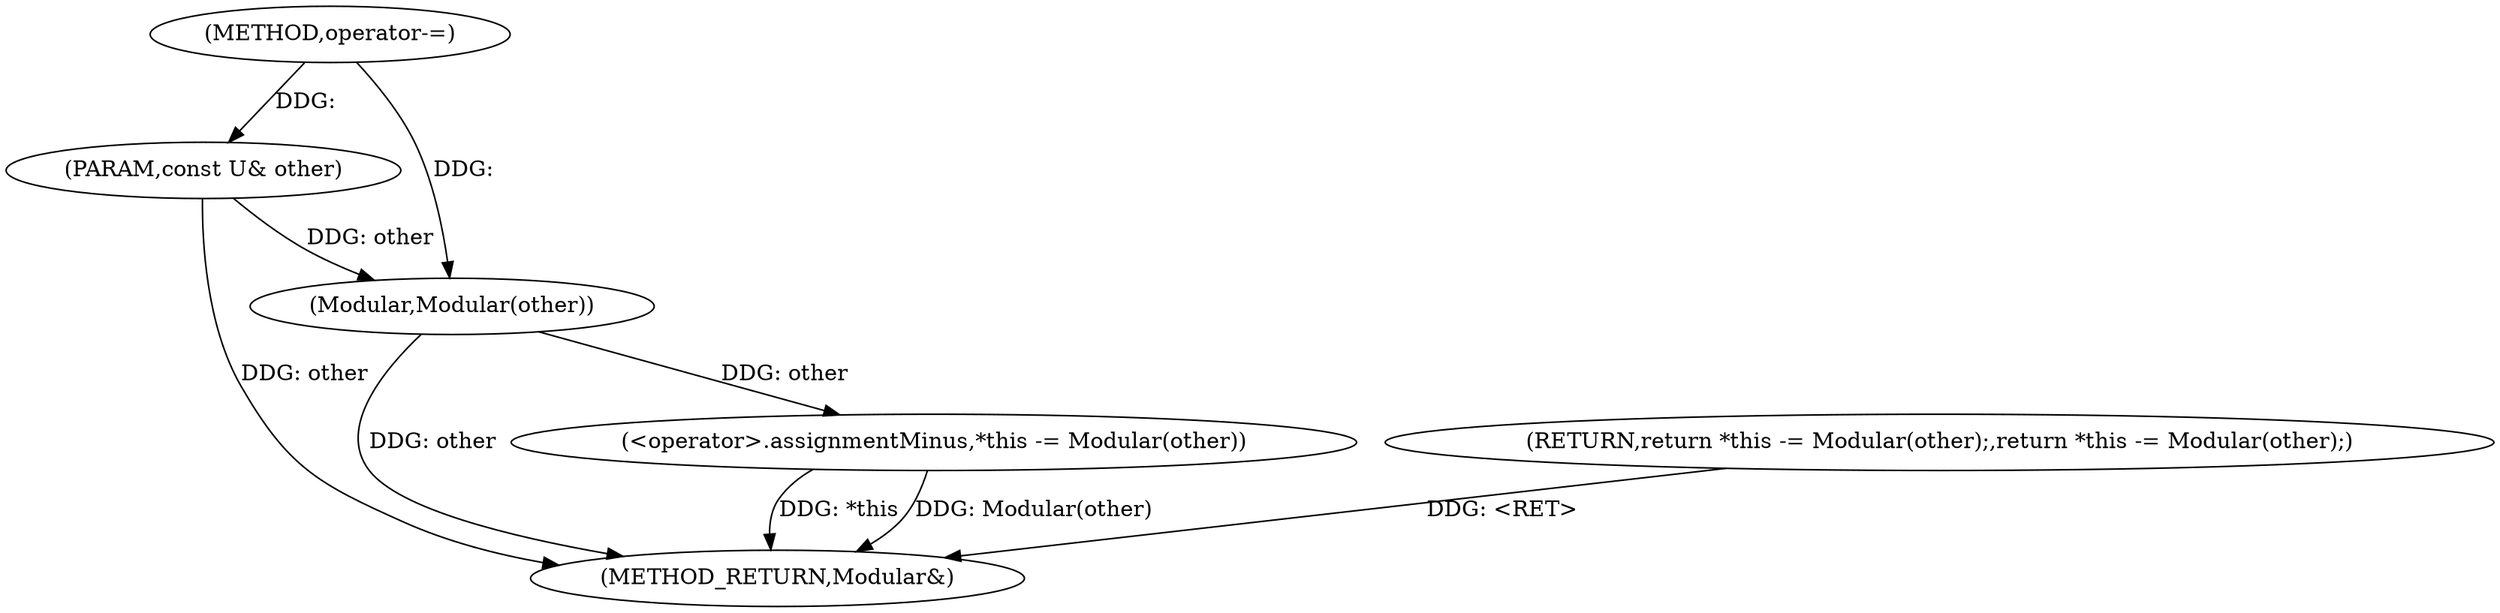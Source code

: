 digraph "operator-=" {  
"1000534" [label = "(METHOD,operator-=)" ]
"1000543" [label = "(METHOD_RETURN,Modular&)" ]
"1000535" [label = "(PARAM,const U& other)" ]
"1000537" [label = "(RETURN,return *this -= Modular(other);,return *this -= Modular(other);)" ]
"1000538" [label = "(<operator>.assignmentMinus,*this -= Modular(other))" ]
"1000541" [label = "(Modular,Modular(other))" ]
  "1000537" -> "1000543"  [ label = "DDG: <RET>"] 
  "1000535" -> "1000543"  [ label = "DDG: other"] 
  "1000538" -> "1000543"  [ label = "DDG: *this"] 
  "1000541" -> "1000543"  [ label = "DDG: other"] 
  "1000538" -> "1000543"  [ label = "DDG: Modular(other)"] 
  "1000534" -> "1000535"  [ label = "DDG: "] 
  "1000541" -> "1000538"  [ label = "DDG: other"] 
  "1000535" -> "1000541"  [ label = "DDG: other"] 
  "1000534" -> "1000541"  [ label = "DDG: "] 
}
